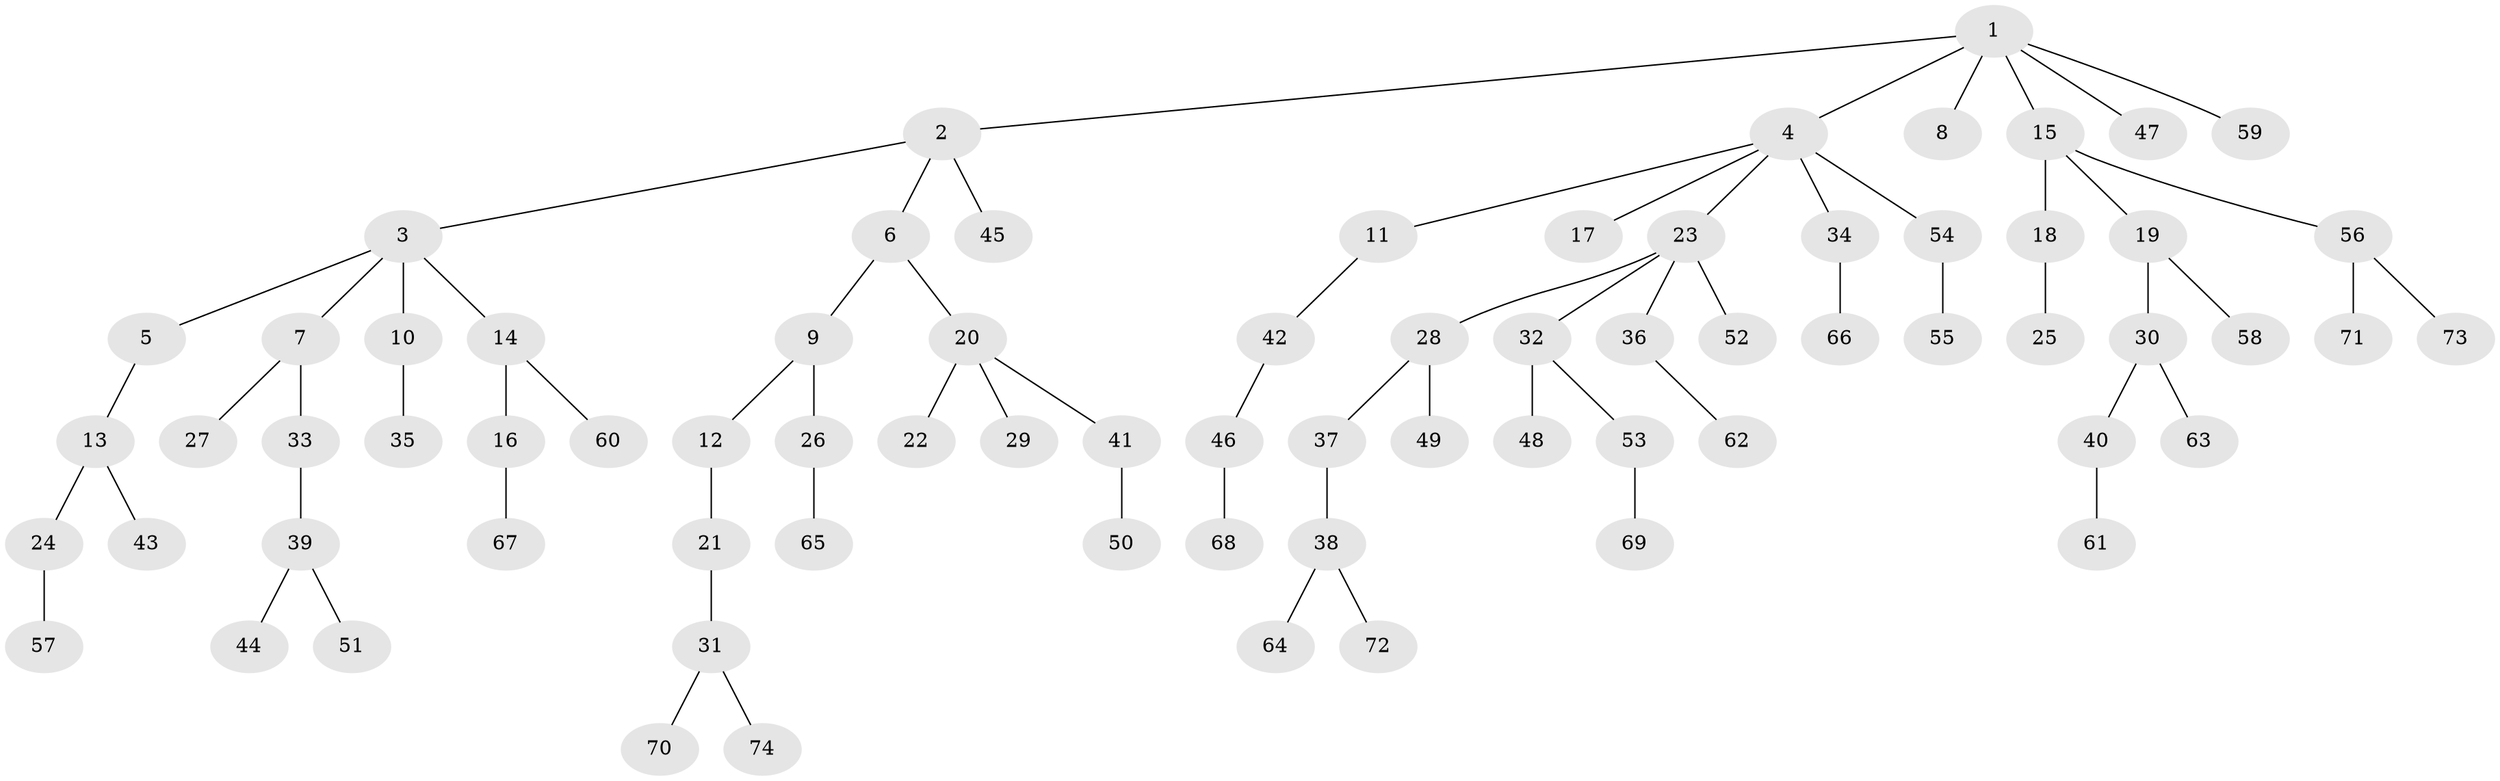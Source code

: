// Generated by graph-tools (version 1.1) at 2025/36/03/09/25 02:36:39]
// undirected, 74 vertices, 73 edges
graph export_dot {
graph [start="1"]
  node [color=gray90,style=filled];
  1;
  2;
  3;
  4;
  5;
  6;
  7;
  8;
  9;
  10;
  11;
  12;
  13;
  14;
  15;
  16;
  17;
  18;
  19;
  20;
  21;
  22;
  23;
  24;
  25;
  26;
  27;
  28;
  29;
  30;
  31;
  32;
  33;
  34;
  35;
  36;
  37;
  38;
  39;
  40;
  41;
  42;
  43;
  44;
  45;
  46;
  47;
  48;
  49;
  50;
  51;
  52;
  53;
  54;
  55;
  56;
  57;
  58;
  59;
  60;
  61;
  62;
  63;
  64;
  65;
  66;
  67;
  68;
  69;
  70;
  71;
  72;
  73;
  74;
  1 -- 2;
  1 -- 4;
  1 -- 8;
  1 -- 15;
  1 -- 47;
  1 -- 59;
  2 -- 3;
  2 -- 6;
  2 -- 45;
  3 -- 5;
  3 -- 7;
  3 -- 10;
  3 -- 14;
  4 -- 11;
  4 -- 17;
  4 -- 23;
  4 -- 34;
  4 -- 54;
  5 -- 13;
  6 -- 9;
  6 -- 20;
  7 -- 27;
  7 -- 33;
  9 -- 12;
  9 -- 26;
  10 -- 35;
  11 -- 42;
  12 -- 21;
  13 -- 24;
  13 -- 43;
  14 -- 16;
  14 -- 60;
  15 -- 18;
  15 -- 19;
  15 -- 56;
  16 -- 67;
  18 -- 25;
  19 -- 30;
  19 -- 58;
  20 -- 22;
  20 -- 29;
  20 -- 41;
  21 -- 31;
  23 -- 28;
  23 -- 32;
  23 -- 36;
  23 -- 52;
  24 -- 57;
  26 -- 65;
  28 -- 37;
  28 -- 49;
  30 -- 40;
  30 -- 63;
  31 -- 70;
  31 -- 74;
  32 -- 48;
  32 -- 53;
  33 -- 39;
  34 -- 66;
  36 -- 62;
  37 -- 38;
  38 -- 64;
  38 -- 72;
  39 -- 44;
  39 -- 51;
  40 -- 61;
  41 -- 50;
  42 -- 46;
  46 -- 68;
  53 -- 69;
  54 -- 55;
  56 -- 71;
  56 -- 73;
}
